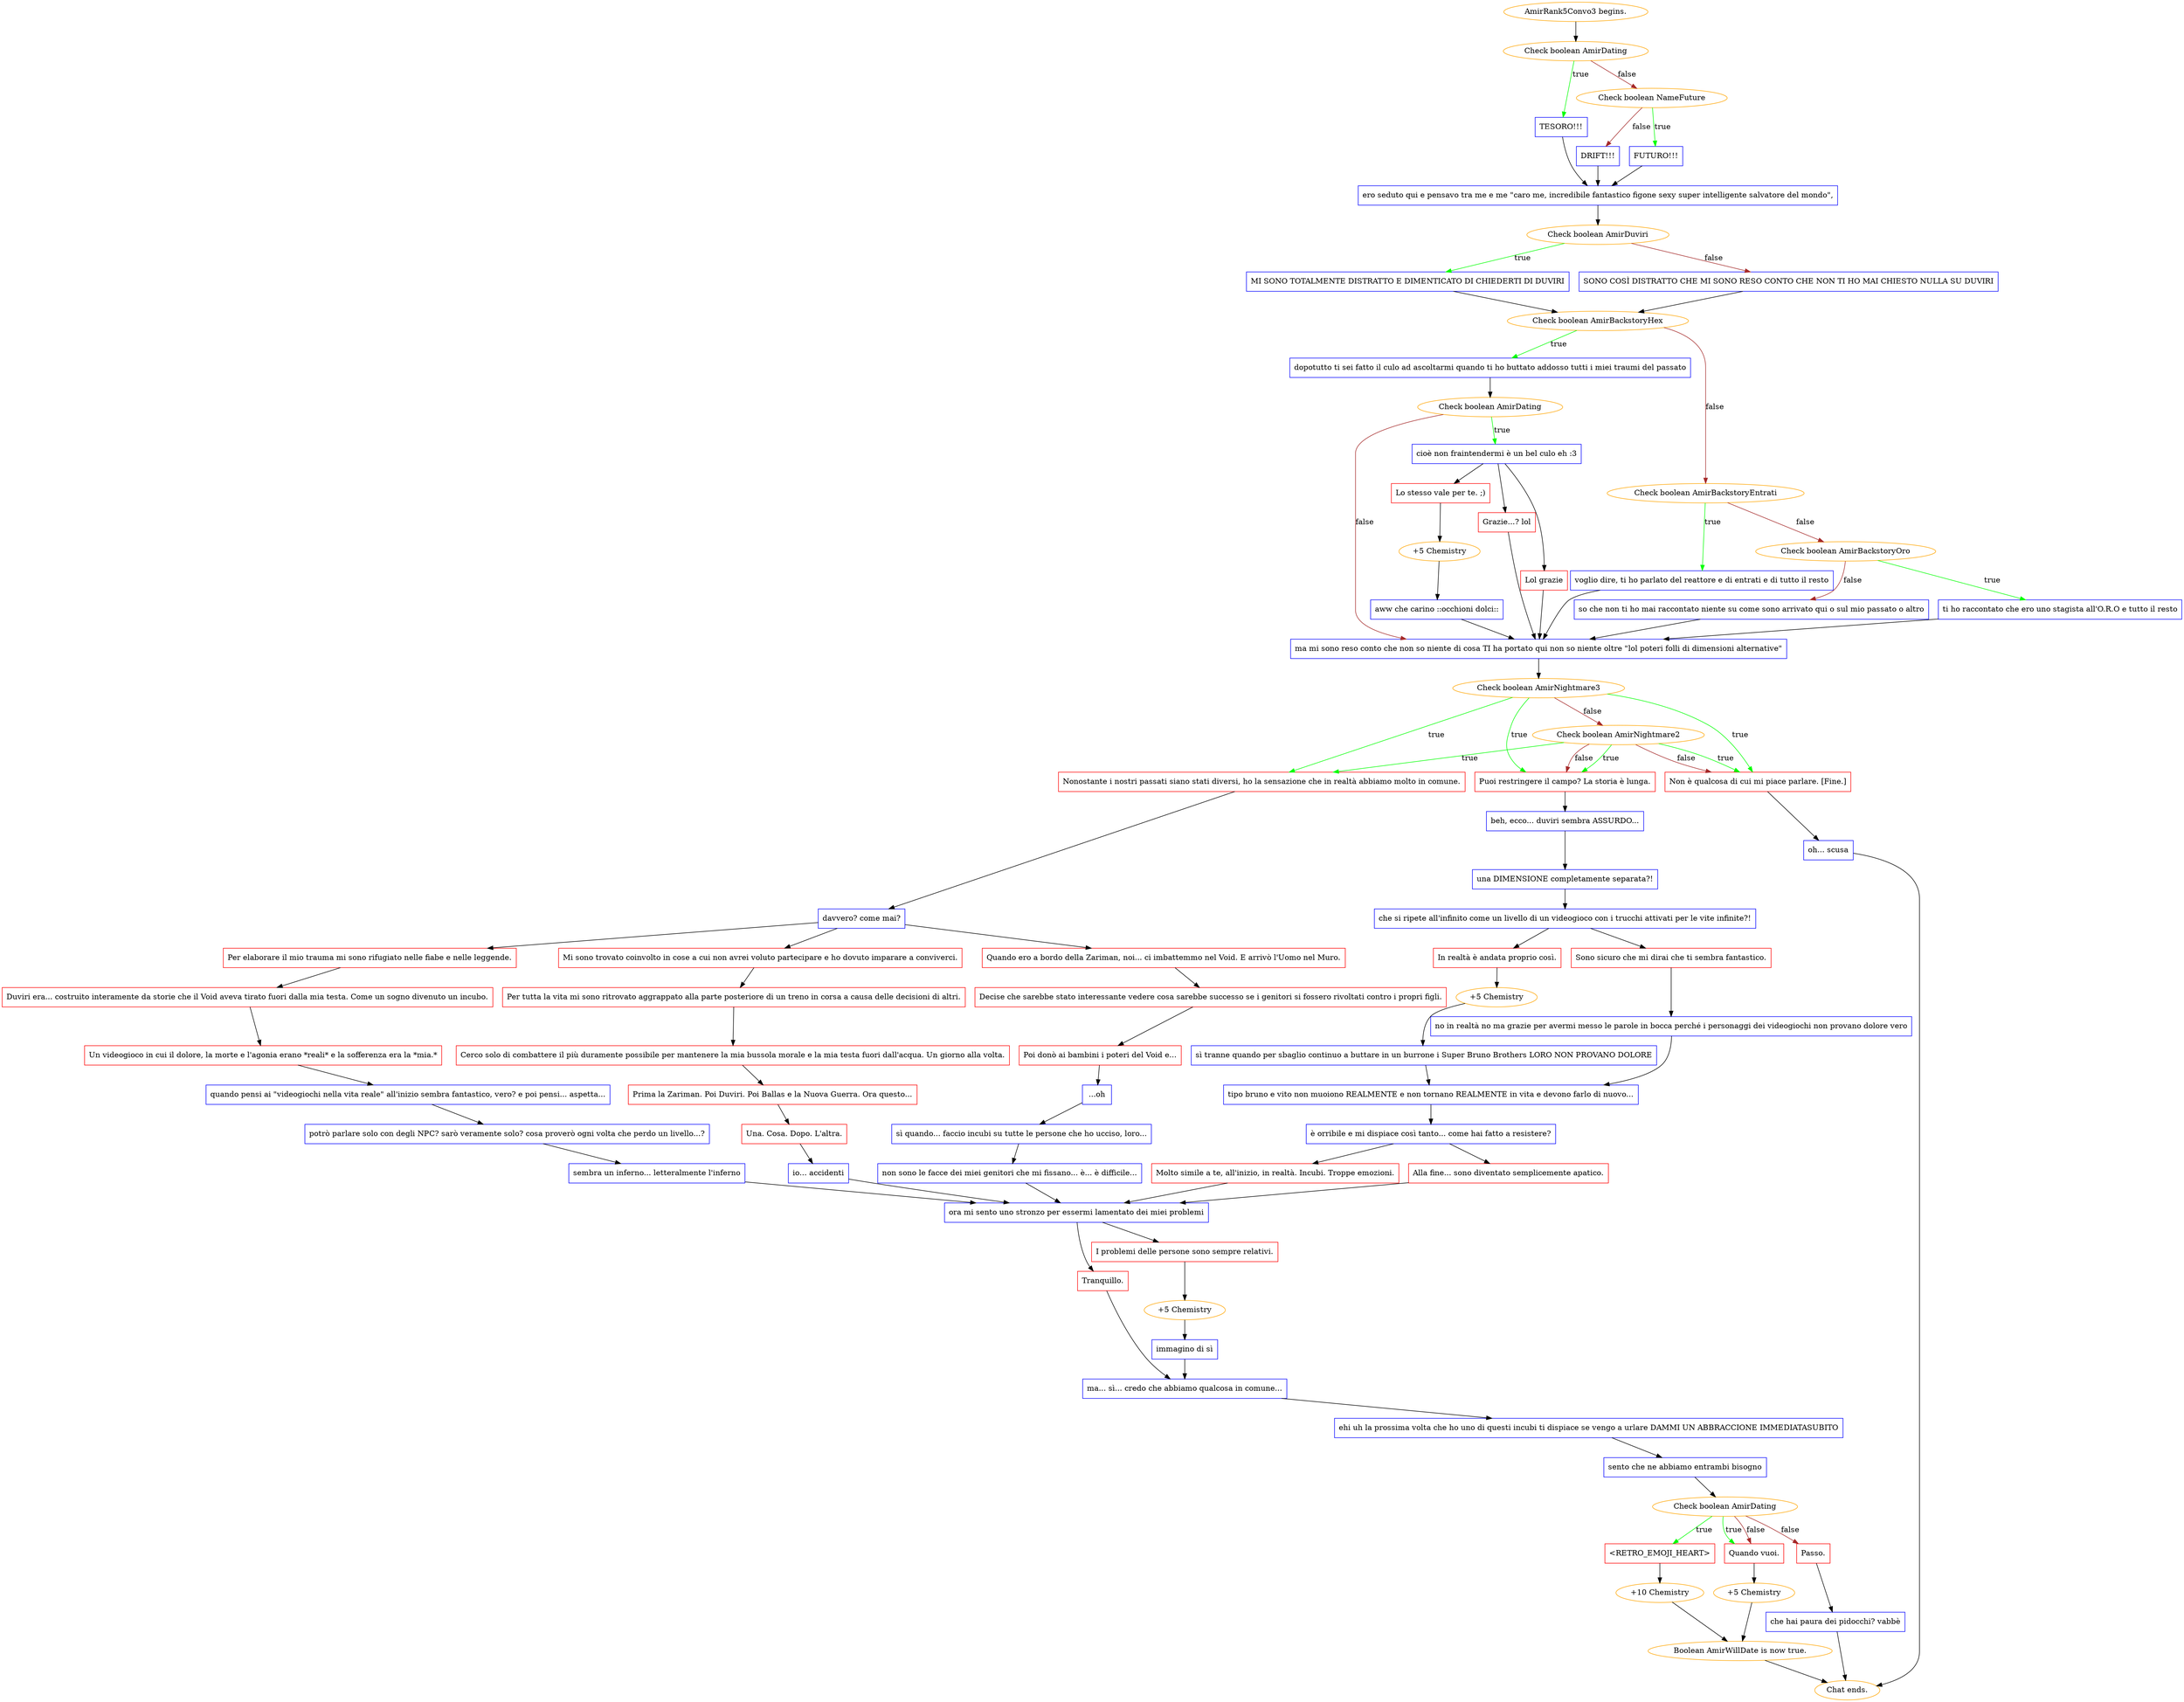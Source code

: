 digraph {
	"AmirRank5Convo3 begins." [color=orange];
		"AmirRank5Convo3 begins." -> j2261022013;
	j2261022013 [label="Check boolean AmirDating",color=orange];
		j2261022013 -> j4016359560 [label=true,color=green];
		j2261022013 -> j72467946 [label=false,color=brown];
	j4016359560 [label="TESORO!!!",shape=box,color=blue];
		j4016359560 -> j3283612516;
	j72467946 [label="Check boolean NameFuture",color=orange];
		j72467946 -> j3949696610 [label=true,color=green];
		j72467946 -> j3603730460 [label=false,color=brown];
	j3283612516 [label="ero seduto qui e pensavo tra me e me \"caro me, incredibile fantastico figone sexy super intelligente salvatore del mondo\",",shape=box,color=blue];
		j3283612516 -> j1286347038;
	j3949696610 [label="FUTURO!!!",shape=box,color=blue];
		j3949696610 -> j3283612516;
	j3603730460 [label="DRIFT!!!",shape=box,color=blue];
		j3603730460 -> j3283612516;
	j1286347038 [label="Check boolean AmirDuviri",color=orange];
		j1286347038 -> j3274261874 [label=true,color=green];
		j1286347038 -> j73121242 [label=false,color=brown];
	j3274261874 [label="MI SONO TOTALMENTE DISTRATTO E DIMENTICATO DI CHIEDERTI DI DUVIRI",shape=box,color=blue];
		j3274261874 -> j2590777502;
	j73121242 [label="SONO COSÌ DISTRATTO CHE MI SONO RESO CONTO CHE NON TI HO MAI CHIESTO NULLA SU DUVIRI",shape=box,color=blue];
		j73121242 -> j2590777502;
	j2590777502 [label="Check boolean AmirBackstoryHex",color=orange];
		j2590777502 -> j1823914498 [label=true,color=green];
		j2590777502 -> j1696568923 [label=false,color=brown];
	j1823914498 [label="dopotutto ti sei fatto il culo ad ascoltarmi quando ti ho buttato addosso tutti i miei traumi del passato",shape=box,color=blue];
		j1823914498 -> j3776029326;
	j1696568923 [label="Check boolean AmirBackstoryEntrati",color=orange];
		j1696568923 -> j2845738830 [label=true,color=green];
		j1696568923 -> j2792207335 [label=false,color=brown];
	j3776029326 [label="Check boolean AmirDating",color=orange];
		j3776029326 -> j683920759 [label=true,color=green];
		j3776029326 -> j2664251257 [label=false,color=brown];
	j2845738830 [label="voglio dire, ti ho parlato del reattore e di entrati e di tutto il resto",shape=box,color=blue];
		j2845738830 -> j2664251257;
	j2792207335 [label="Check boolean AmirBackstoryOro",color=orange];
		j2792207335 -> j2594166743 [label=true,color=green];
		j2792207335 -> j3561866011 [label=false,color=brown];
	j683920759 [label="cioè non fraintendermi è un bel culo eh :3",shape=box,color=blue];
		j683920759 -> j435464757;
		j683920759 -> j2464792896;
		j683920759 -> j4068415466;
	j2664251257 [label="ma mi sono reso conto che non so niente di cosa TI ha portato qui non so niente oltre \"lol poteri folli di dimensioni alternative\"",shape=box,color=blue];
		j2664251257 -> j271836278;
	j2594166743 [label="ti ho raccontato che ero uno stagista all'O.R.O e tutto il resto",shape=box,color=blue];
		j2594166743 -> j2664251257;
	j3561866011 [label="so che non ti ho mai raccontato niente su come sono arrivato qui o sul mio passato o altro",shape=box,color=blue];
		j3561866011 -> j2664251257;
	j435464757 [label="Grazie...? lol",shape=box,color=red];
		j435464757 -> j2664251257;
	j2464792896 [label="Lol grazie",shape=box,color=red];
		j2464792896 -> j2664251257;
	j4068415466 [label="Lo stesso vale per te. ;)",shape=box,color=red];
		j4068415466 -> j4103987474;
	j271836278 [label="Check boolean AmirNightmare3",color=orange];
		j271836278 -> j531479015 [label=true,color=green];
		j271836278 -> j2383194539 [label=true,color=green];
		j271836278 -> j840248940 [label=true,color=green];
		j271836278 -> j1631747654 [label=false,color=brown];
	j4103987474 [label="+5 Chemistry",color=orange];
		j4103987474 -> j3133429629;
	j531479015 [label="Nonostante i nostri passati siano stati diversi, ho la sensazione che in realtà abbiamo molto in comune.",shape=box,color=red];
		j531479015 -> j1101366365;
	j2383194539 [label="Puoi restringere il campo? La storia è lunga.",shape=box,color=red];
		j2383194539 -> j1975840332;
	j840248940 [label="Non è qualcosa di cui mi piace parlare. [Fine.]",shape=box,color=red];
		j840248940 -> j4232427318;
	j1631747654 [label="Check boolean AmirNightmare2",color=orange];
		j1631747654 -> j531479015 [label=true,color=green];
		j1631747654 -> j2383194539 [label=true,color=green];
		j1631747654 -> j840248940 [label=true,color=green];
		j1631747654 -> j2383194539 [label=false,color=brown];
		j1631747654 -> j840248940 [label=false,color=brown];
	j3133429629 [label="aww che carino ::occhioni dolci::",shape=box,color=blue];
		j3133429629 -> j2664251257;
	j1101366365 [label="davvero? come mai?",shape=box,color=blue];
		j1101366365 -> j3249234351;
		j1101366365 -> j3993885943;
		j1101366365 -> j2191811735;
	j1975840332 [label="beh, ecco... duviri sembra ASSURDO...",shape=box,color=blue];
		j1975840332 -> j2950476071;
	j4232427318 [label="oh... scusa",shape=box,color=blue];
		j4232427318 -> "Chat ends.";
	j3249234351 [label="Per elaborare il mio trauma mi sono rifugiato nelle fiabe e nelle leggende.",shape=box,color=red];
		j3249234351 -> j535229639;
	j3993885943 [label="Mi sono trovato coinvolto in cose a cui non avrei voluto partecipare e ho dovuto imparare a conviverci.",shape=box,color=red];
		j3993885943 -> j3278564277;
	j2191811735 [label="Quando ero a bordo della Zariman, noi... ci imbattemmo nel Void. E arrivò l'Uomo nel Muro.",shape=box,color=red];
		j2191811735 -> j3205705708;
	j2950476071 [label="una DIMENSIONE completamente separata?!",shape=box,color=blue];
		j2950476071 -> j3926896408;
	"Chat ends." [color=orange];
	j535229639 [label="Duviri era... costruito interamente da storie che il Void aveva tirato fuori dalla mia testa. Come un sogno divenuto un incubo.",shape=box,color=red];
		j535229639 -> j2416474596;
	j3278564277 [label="Per tutta la vita mi sono ritrovato aggrappato alla parte posteriore di un treno in corsa a causa delle decisioni di altri.",shape=box,color=red];
		j3278564277 -> j3946700645;
	j3205705708 [label="Decise che sarebbe stato interessante vedere cosa sarebbe successo se i genitori si fossero rivoltati contro i propri figli.",shape=box,color=red];
		j3205705708 -> j1557451287;
	j3926896408 [label="che si ripete all'infinito come un livello di un videogioco con i trucchi attivati per le vite infinite?!",shape=box,color=blue];
		j3926896408 -> j1310537450;
		j3926896408 -> j1767383273;
	j2416474596 [label="Un videogioco in cui il dolore, la morte e l'agonia erano *reali* e la sofferenza era la *mia.*",shape=box,color=red];
		j2416474596 -> j1676165729;
	j3946700645 [label="Cerco solo di combattere il più duramente possibile per mantenere la mia bussola morale e la mia testa fuori dall'acqua. Un giorno alla volta.",shape=box,color=red];
		j3946700645 -> j2421966026;
	j1557451287 [label="Poi donò ai bambini i poteri del Void e...",shape=box,color=red];
		j1557451287 -> j1173103140;
	j1310537450 [label="Sono sicuro che mi dirai che ti sembra fantastico.",shape=box,color=red];
		j1310537450 -> j2430054414;
	j1767383273 [label="In realtà è andata proprio così.",shape=box,color=red];
		j1767383273 -> j945128967;
	j1676165729 [label="quando pensi ai \"videogiochi nella vita reale\" all'inizio sembra fantastico, vero? e poi pensi... aspetta...",shape=box,color=blue];
		j1676165729 -> j3070866726;
	j2421966026 [label="Prima la Zariman. Poi Duviri. Poi Ballas e la Nuova Guerra. Ora questo...",shape=box,color=red];
		j2421966026 -> j266322481;
	j1173103140 [label="...oh",shape=box,color=blue];
		j1173103140 -> j3929980538;
	j2430054414 [label="no in realtà no ma grazie per avermi messo le parole in bocca perché i personaggi dei videogiochi non provano dolore vero",shape=box,color=blue];
		j2430054414 -> j3294400587;
	j945128967 [label="+5 Chemistry",color=orange];
		j945128967 -> j1652811650;
	j3070866726 [label="potrò parlare solo con degli NPC? sarò veramente solo? cosa proverò ogni volta che perdo un livello...?",shape=box,color=blue];
		j3070866726 -> j1876351437;
	j266322481 [label="Una. Cosa. Dopo. L'altra.",shape=box,color=red];
		j266322481 -> j3529633821;
	j3929980538 [label="sì quando... faccio incubi su tutte le persone che ho ucciso, loro...",shape=box,color=blue];
		j3929980538 -> j3208233475;
	j3294400587 [label="tipo bruno e vito non muoiono REALMENTE e non tornano REALMENTE in vita e devono farlo di nuovo...",shape=box,color=blue];
		j3294400587 -> j2774981566;
	j1652811650 [label="sì tranne quando per sbaglio continuo a buttare in un burrone i Super Bruno Brothers LORO NON PROVANO DOLORE",shape=box,color=blue];
		j1652811650 -> j3294400587;
	j1876351437 [label="sembra un inferno... letteralmente l'inferno",shape=box,color=blue];
		j1876351437 -> j2889715470;
	j3529633821 [label="io... accidenti",shape=box,color=blue];
		j3529633821 -> j2889715470;
	j3208233475 [label="non sono le facce dei miei genitori che mi fissano... è... è difficile...",shape=box,color=blue];
		j3208233475 -> j2889715470;
	j2774981566 [label="è orribile e mi dispiace così tanto... come hai fatto a resistere?",shape=box,color=blue];
		j2774981566 -> j1882169504;
		j2774981566 -> j627307247;
	j2889715470 [label="ora mi sento uno stronzo per essermi lamentato dei miei problemi",shape=box,color=blue];
		j2889715470 -> j4034684729;
		j2889715470 -> j3562301342;
	j1882169504 [label="Molto simile a te, all'inizio, in realtà. Incubi. Troppe emozioni.",shape=box,color=red];
		j1882169504 -> j2889715470;
	j627307247 [label="Alla fine... sono diventato semplicemente apatico.",shape=box,color=red];
		j627307247 -> j2889715470;
	j4034684729 [label="Tranquillo.",shape=box,color=red];
		j4034684729 -> j3897834426;
	j3562301342 [label="I problemi delle persone sono sempre relativi.",shape=box,color=red];
		j3562301342 -> j178749318;
	j3897834426 [label="ma... sì... credo che abbiamo qualcosa in comune...",shape=box,color=blue];
		j3897834426 -> j146133235;
	j178749318 [label="+5 Chemistry",color=orange];
		j178749318 -> j3626829363;
	j146133235 [label="ehi uh la prossima volta che ho uno di questi incubi ti dispiace se vengo a urlare DAMMI UN ABBRACCIONE IMMEDIATASUBITO",shape=box,color=blue];
		j146133235 -> j3303892082;
	j3626829363 [label="immagino di sì",shape=box,color=blue];
		j3626829363 -> j3897834426;
	j3303892082 [label="sento che ne abbiamo entrambi bisogno",shape=box,color=blue];
		j3303892082 -> j4193720284;
	j4193720284 [label="Check boolean AmirDating",color=orange];
		j4193720284 -> j2819936074 [label=true,color=green];
		j4193720284 -> j1946804400 [label=true,color=green];
		j4193720284 -> j1946804400 [label=false,color=brown];
		j4193720284 -> j2849355041 [label=false,color=brown];
	j2819936074 [label="<RETRO_EMOJI_HEART>",shape=box,color=red];
		j2819936074 -> j1523779935;
	j1946804400 [label="Quando vuoi.",shape=box,color=red];
		j1946804400 -> j1792199069;
	j2849355041 [label="Passo.",shape=box,color=red];
		j2849355041 -> j3601932137;
	j1523779935 [label="+10 Chemistry",color=orange];
		j1523779935 -> j661208215;
	j1792199069 [label="+5 Chemistry",color=orange];
		j1792199069 -> j661208215;
	j3601932137 [label="che hai paura dei pidocchi? vabbè",shape=box,color=blue];
		j3601932137 -> "Chat ends.";
	j661208215 [label="Boolean AmirWillDate is now true.",color=orange];
		j661208215 -> "Chat ends.";
}